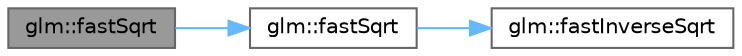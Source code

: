 digraph "glm::fastSqrt"
{
 // LATEX_PDF_SIZE
  bgcolor="transparent";
  edge [fontname=Helvetica,fontsize=10,labelfontname=Helvetica,labelfontsize=10];
  node [fontname=Helvetica,fontsize=10,shape=box,height=0.2,width=0.4];
  rankdir="LR";
  Node1 [id="Node000001",label="glm::fastSqrt",height=0.2,width=0.4,color="gray40", fillcolor="grey60", style="filled", fontcolor="black",tooltip=" "];
  Node1 -> Node2 [id="edge5_Node000001_Node000002",color="steelblue1",style="solid",tooltip=" "];
  Node2 [id="Node000002",label="glm::fastSqrt",height=0.2,width=0.4,color="grey40", fillcolor="white", style="filled",URL="$group__gtx__fast__square__root.html#ga6c460e9414a50b2fc455c8f64c86cdc9",tooltip=" "];
  Node2 -> Node3 [id="edge6_Node000002_Node000003",color="steelblue1",style="solid",tooltip=" "];
  Node3 [id="Node000003",label="glm::fastInverseSqrt",height=0.2,width=0.4,color="grey40", fillcolor="white", style="filled",URL="$group__gtx__fast__square__root.html#ga7f081b14d9c7035c8714eba5f7f75a8f",tooltip=" "];
}
